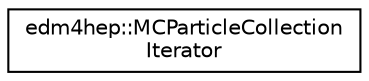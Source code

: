 digraph "Graphical Class Hierarchy"
{
 // LATEX_PDF_SIZE
  edge [fontname="Helvetica",fontsize="10",labelfontname="Helvetica",labelfontsize="10"];
  node [fontname="Helvetica",fontsize="10",shape=record];
  rankdir="LR";
  Node0 [label="edm4hep::MCParticleCollection\lIterator",height=0.2,width=0.4,color="black", fillcolor="white", style="filled",URL="$classedm4hep_1_1_m_c_particle_collection_iterator.html",tooltip=" "];
}
